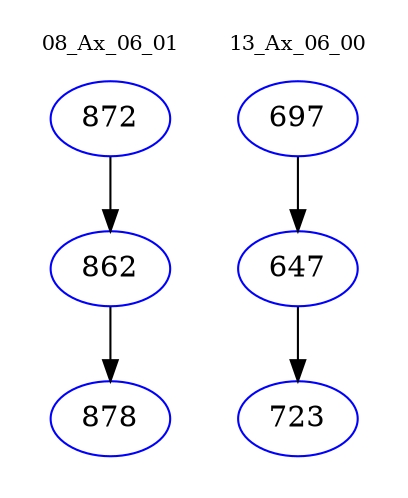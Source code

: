 digraph{
subgraph cluster_0 {
color = white
label = "08_Ax_06_01";
fontsize=10;
T0_872 [label="872", color="blue"]
T0_872 -> T0_862 [color="black"]
T0_862 [label="862", color="blue"]
T0_862 -> T0_878 [color="black"]
T0_878 [label="878", color="blue"]
}
subgraph cluster_1 {
color = white
label = "13_Ax_06_00";
fontsize=10;
T1_697 [label="697", color="blue"]
T1_697 -> T1_647 [color="black"]
T1_647 [label="647", color="blue"]
T1_647 -> T1_723 [color="black"]
T1_723 [label="723", color="blue"]
}
}
